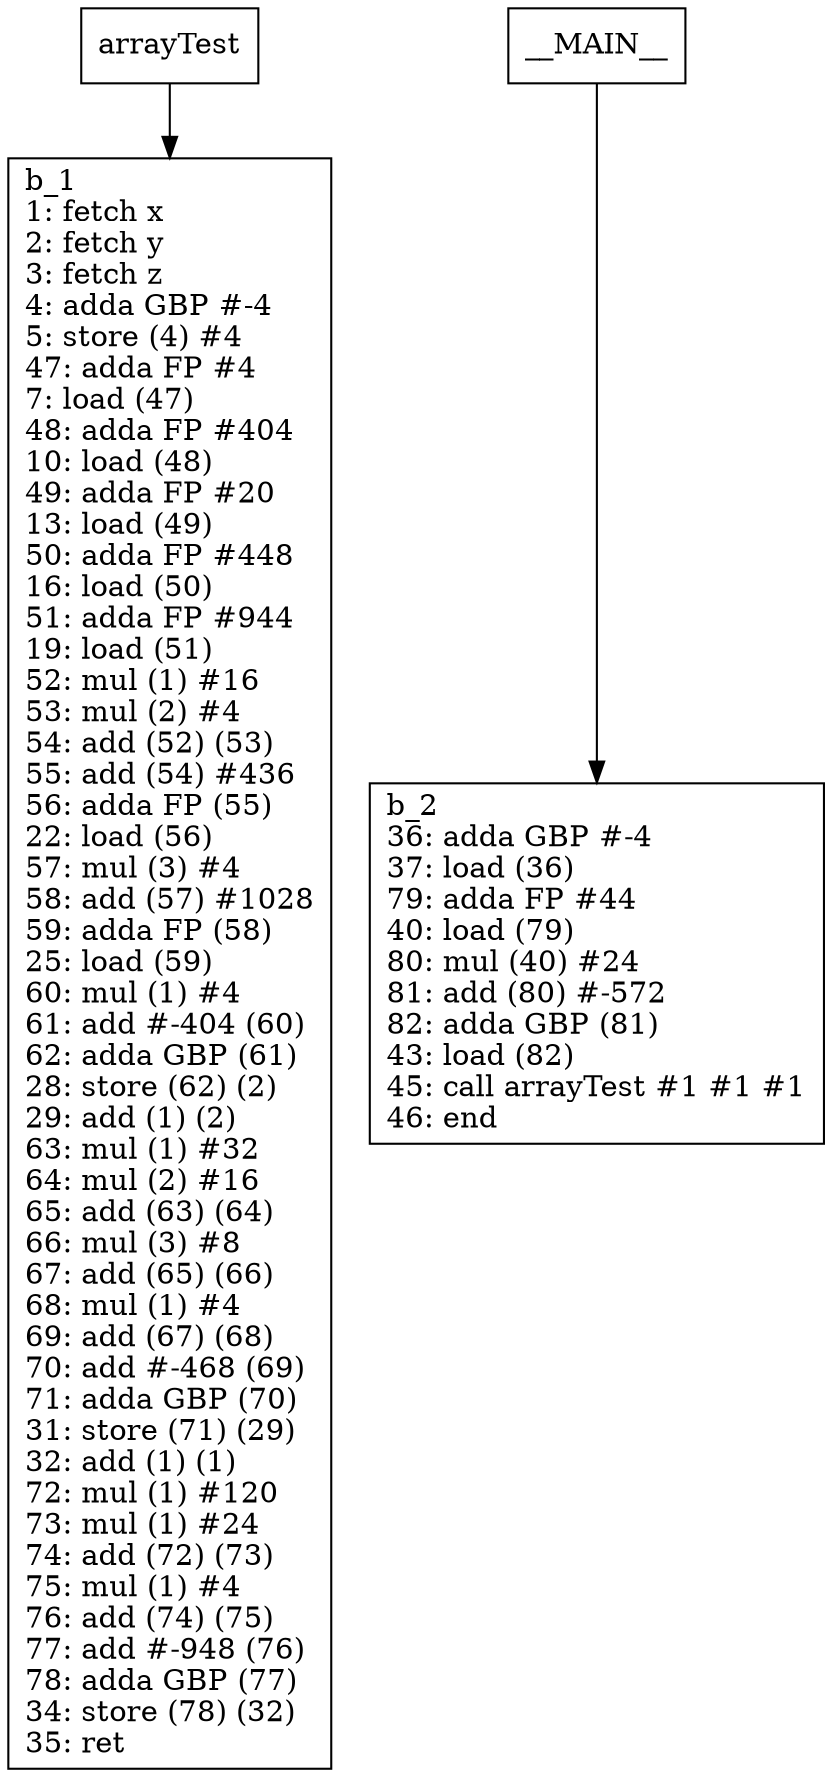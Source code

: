 digraph Computation {
node [shape=box];
arrayTest -> b_1;
b_1 [label="b_1\l1: fetch x\l2: fetch y\l3: fetch z\l4: adda GBP #-4\l5: store (4) #4\l47: adda FP #4\l7: load (47)\l48: adda FP #404\l10: load (48)\l49: adda FP #20\l13: load (49)\l50: adda FP #448\l16: load (50)\l51: adda FP #944\l19: load (51)\l52: mul (1) #16\l53: mul (2) #4\l54: add (52) (53)\l55: add (54) #436\l56: adda FP (55)\l22: load (56)\l57: mul (3) #4\l58: add (57) #1028\l59: adda FP (58)\l25: load (59)\l60: mul (1) #4\l61: add #-404 (60)\l62: adda GBP (61)\l28: store (62) (2)\l29: add (1) (2)\l63: mul (1) #32\l64: mul (2) #16\l65: add (63) (64)\l66: mul (3) #8\l67: add (65) (66)\l68: mul (1) #4\l69: add (67) (68)\l70: add #-468 (69)\l71: adda GBP (70)\l31: store (71) (29)\l32: add (1) (1)\l72: mul (1) #120\l73: mul (1) #24\l74: add (72) (73)\l75: mul (1) #4\l76: add (74) (75)\l77: add #-948 (76)\l78: adda GBP (77)\l34: store (78) (32)\l35: ret \l"]
__MAIN__ -> b_2;
b_2 [label="b_2\l36: adda GBP #-4\l37: load (36)\l79: adda FP #44\l40: load (79)\l80: mul (40) #24\l81: add (80) #-572\l82: adda GBP (81)\l43: load (82)\l45: call arrayTest #1 #1 #1\l46: end\l"]
}